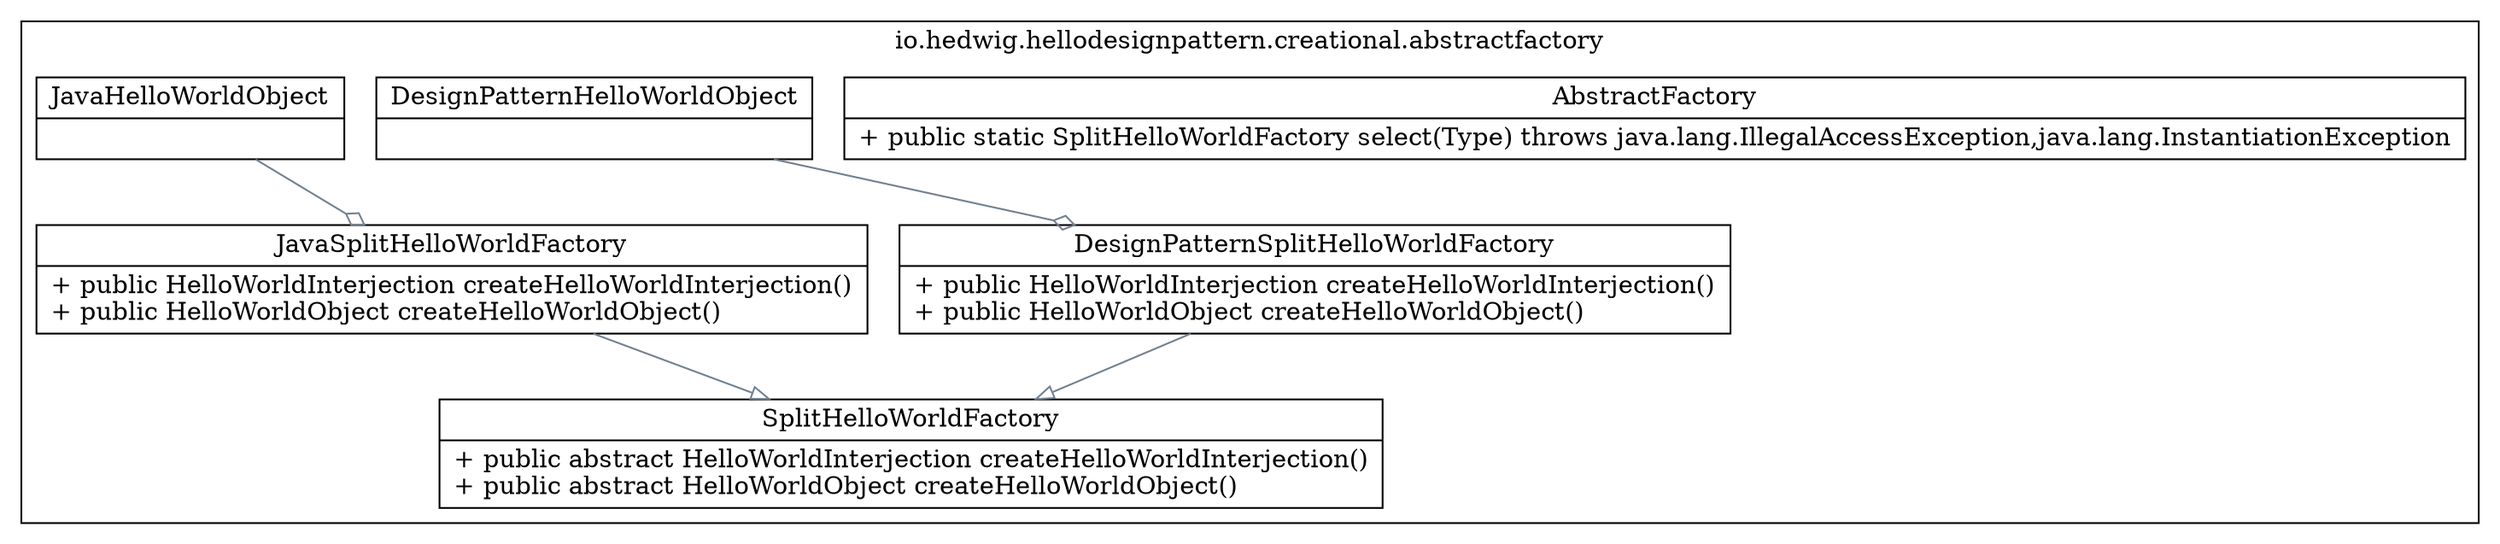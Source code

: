 digraph domain {
  edge [ fontsize = 11 ];
  node [ shape=record ];
  subgraph cluster_0 {
    label = "io.hedwig.hellodesignpattern.creational.abstractfactory";
    JavaSplitHelloWorldFactory [ label = "{JavaSplitHelloWorldFactory | + public HelloWorldInterjection createHelloWorldInterjection()\l+ public HelloWorldObject createHelloWorldObject()\l}" ] 
    AbstractFactory [ label = "{AbstractFactory | + public static SplitHelloWorldFactory select(Type) throws java.lang.IllegalAccessException,java.lang.InstantiationException\l}" ] 
    DesignPatternHelloWorldObject [ label = "{DesignPatternHelloWorldObject | }" ] 
    JavaHelloWorldObject [ label = "{JavaHelloWorldObject | }" ] 
    SplitHelloWorldFactory [ label = "{SplitHelloWorldFactory | + public abstract HelloWorldInterjection createHelloWorldInterjection()\l+ public abstract HelloWorldObject createHelloWorldObject()\l}" ] 
    DesignPatternSplitHelloWorldFactory [ label = "{DesignPatternSplitHelloWorldFactory | + public HelloWorldInterjection createHelloWorldInterjection()\l+ public HelloWorldObject createHelloWorldObject()\l}" ] 
  }
  JavaHelloWorldObject -> JavaSplitHelloWorldFactory [ dir=forward arrowhead=odiamond color=slategray];
  DesignPatternHelloWorldObject -> DesignPatternSplitHelloWorldFactory [ dir=forward arrowhead=odiamond color=slategray];
  JavaSplitHelloWorldFactory -> SplitHelloWorldFactory [arrowhead=empty color=slategray];
  DesignPatternSplitHelloWorldFactory -> SplitHelloWorldFactory [arrowhead=empty color=slategray];
}